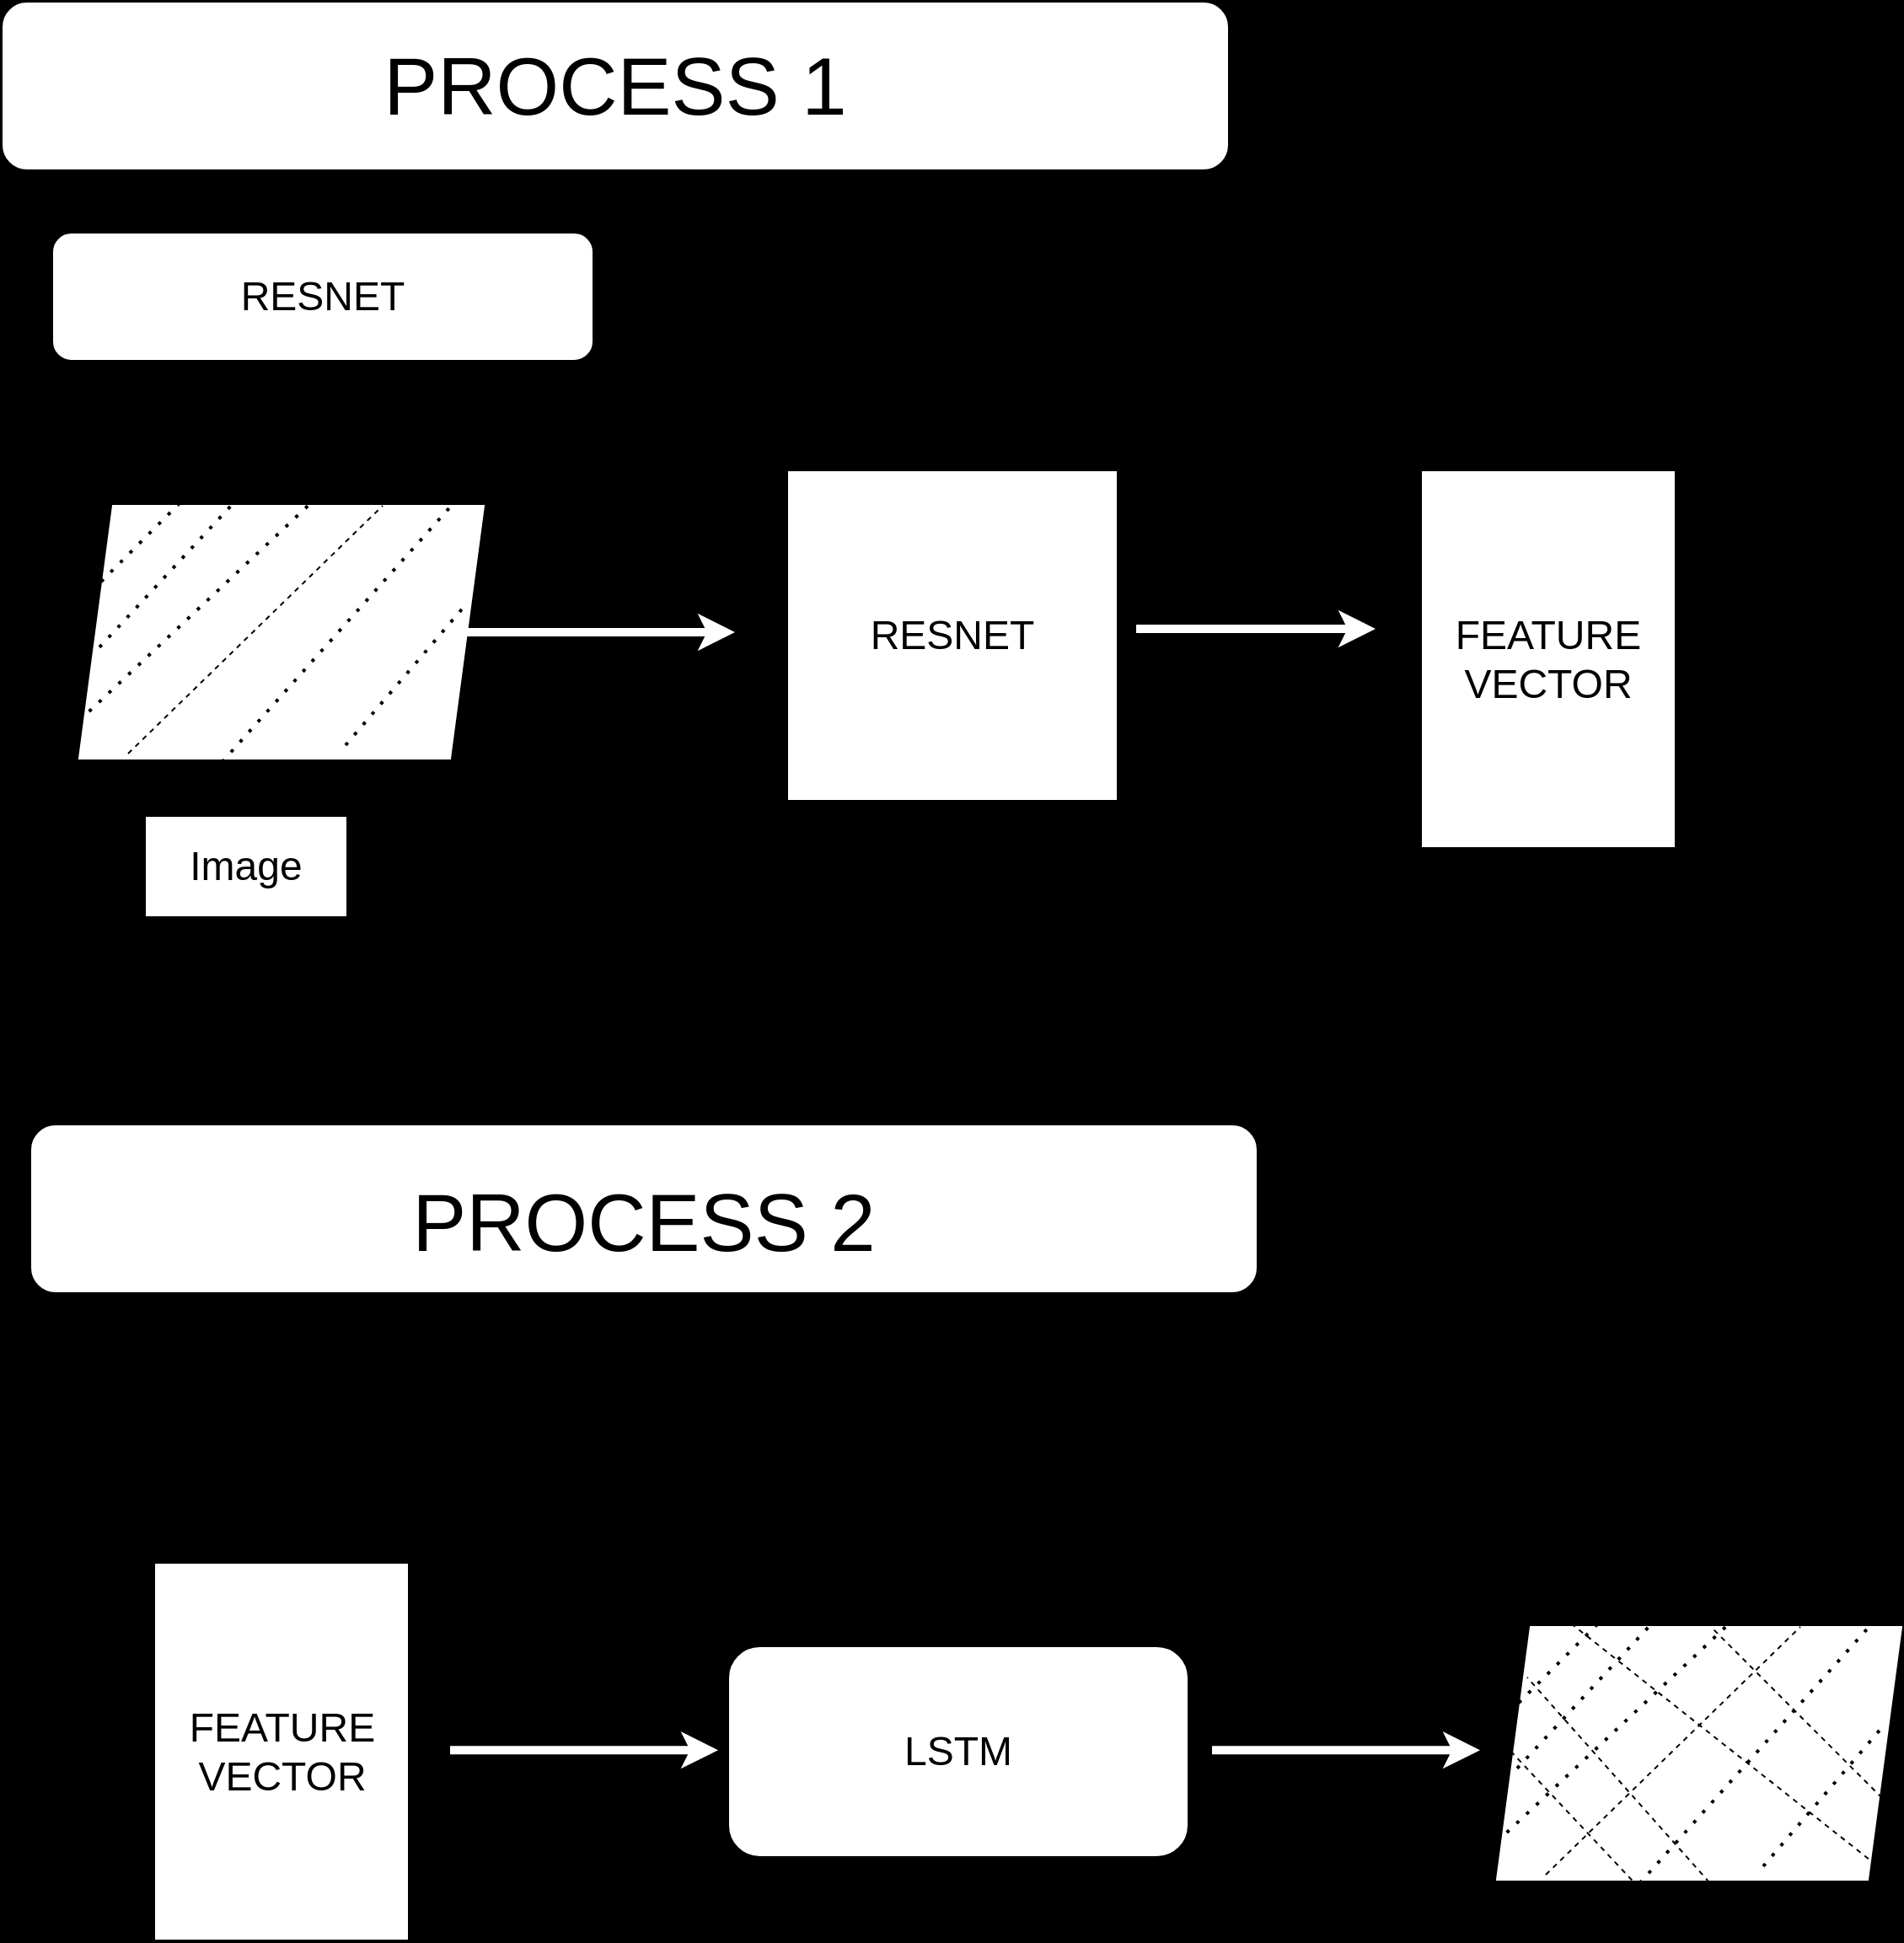 <mxfile version="24.4.9" type="github">
  <diagram name="Page-1" id="2EptJulOqEAfh9DK2MC_">
    <mxGraphModel dx="1996" dy="1251" grid="0" gridSize="10" guides="1" tooltips="1" connect="1" arrows="1" fold="1" page="1" pageScale="1" pageWidth="3300" pageHeight="4681" background="#000000" math="0" shadow="0">
      <root>
        <mxCell id="0" />
        <mxCell id="1" parent="0" />
        <mxCell id="3CH6JMSQk755Utm1HqRy-1" value="&lt;font style=&quot;font-size: 24px;&quot;&gt;RESNET&lt;/font&gt;" style="rounded=1;whiteSpace=wrap;html=1;" vertex="1" parent="1">
          <mxGeometry x="54" y="248" width="321" height="76" as="geometry" />
        </mxCell>
        <mxCell id="3CH6JMSQk755Utm1HqRy-2" value="&lt;font style=&quot;font-size: 48px;&quot;&gt;PROCESS 1&lt;/font&gt;" style="rounded=1;whiteSpace=wrap;html=1;" vertex="1" parent="1">
          <mxGeometry x="24" y="111" width="728" height="100" as="geometry" />
        </mxCell>
        <mxCell id="3CH6JMSQk755Utm1HqRy-29" value="" style="endArrow=classic;html=1;rounded=0;strokeColor=#FFFFFF;exitX=1;exitY=0.5;exitDx=0;exitDy=0;strokeWidth=5;" edge="1" parent="1" source="3CH6JMSQk755Utm1HqRy-22">
          <mxGeometry width="50" height="50" relative="1" as="geometry">
            <mxPoint x="399" y="530" as="sourcePoint" />
            <mxPoint x="459" y="485" as="targetPoint" />
            <Array as="points">
              <mxPoint x="429" y="485" />
            </Array>
          </mxGeometry>
        </mxCell>
        <mxCell id="3CH6JMSQk755Utm1HqRy-30" value="&lt;font style=&quot;font-size: 24px;&quot;&gt;RESNET&lt;/font&gt;" style="whiteSpace=wrap;html=1;aspect=fixed;" vertex="1" parent="1">
          <mxGeometry x="490" y="389" width="196" height="196" as="geometry" />
        </mxCell>
        <mxCell id="3CH6JMSQk755Utm1HqRy-32" value="&lt;font style=&quot;font-size: 24px;&quot;&gt;FEATURE VECTOR&lt;br&gt;&lt;/font&gt;" style="rounded=0;whiteSpace=wrap;html=1;" vertex="1" parent="1">
          <mxGeometry x="866" y="389" width="151" height="224" as="geometry" />
        </mxCell>
        <mxCell id="3CH6JMSQk755Utm1HqRy-33" value="" style="endArrow=classic;html=1;rounded=0;strokeColor=#FFFFFF;strokeWidth=5;" edge="1" parent="1">
          <mxGeometry width="50" height="50" relative="1" as="geometry">
            <mxPoint x="697" y="483" as="sourcePoint" />
            <mxPoint x="839" y="483" as="targetPoint" />
          </mxGeometry>
        </mxCell>
        <mxCell id="3CH6JMSQk755Utm1HqRy-34" value="&lt;font style=&quot;font-size: 72px;&quot;&gt;&lt;font style=&quot;font-size: 48px;&quot;&gt;PROCESS 2&lt;/font&gt;&lt;br&gt;&lt;/font&gt;" style="rounded=1;whiteSpace=wrap;html=1;" vertex="1" parent="1">
          <mxGeometry x="41" y="777" width="728" height="100" as="geometry" />
        </mxCell>
        <mxCell id="3CH6JMSQk755Utm1HqRy-35" value="&lt;font style=&quot;font-size: 24px;&quot;&gt;FEATURE VECTOR&lt;br&gt;&lt;/font&gt;" style="rounded=0;whiteSpace=wrap;html=1;" vertex="1" parent="1">
          <mxGeometry x="114.5" y="1037" width="151" height="224" as="geometry" />
        </mxCell>
        <mxCell id="3CH6JMSQk755Utm1HqRy-36" value="" style="endArrow=classic;html=1;rounded=0;strokeColor=#FFFFFF;exitX=1;exitY=0.5;exitDx=0;exitDy=0;strokeWidth=5;" edge="1" parent="1">
          <mxGeometry width="50" height="50" relative="1" as="geometry">
            <mxPoint x="290" y="1148.09" as="sourcePoint" />
            <mxPoint x="449" y="1148.09" as="targetPoint" />
            <Array as="points">
              <mxPoint x="419" y="1148.09" />
            </Array>
          </mxGeometry>
        </mxCell>
        <mxCell id="3CH6JMSQk755Utm1HqRy-37" value="&lt;font style=&quot;font-size: 24px;&quot;&gt;LSTM&lt;/font&gt;" style="rounded=1;whiteSpace=wrap;html=1;" vertex="1" parent="1">
          <mxGeometry x="455" y="1086.5" width="273" height="125" as="geometry" />
        </mxCell>
        <mxCell id="3CH6JMSQk755Utm1HqRy-38" value="" style="endArrow=classic;html=1;rounded=0;strokeColor=#FFFFFF;exitX=1;exitY=0.5;exitDx=0;exitDy=0;strokeWidth=5;" edge="1" parent="1">
          <mxGeometry width="50" height="50" relative="1" as="geometry">
            <mxPoint x="742" y="1148.09" as="sourcePoint" />
            <mxPoint x="901" y="1148.09" as="targetPoint" />
            <Array as="points">
              <mxPoint x="871" y="1148.09" />
            </Array>
          </mxGeometry>
        </mxCell>
        <mxCell id="3CH6JMSQk755Utm1HqRy-40" value="&lt;font style=&quot;font-size: 24px;&quot;&gt;Image&lt;/font&gt;" style="rounded=0;whiteSpace=wrap;html=1;" vertex="1" parent="1">
          <mxGeometry x="109" y="594" width="120" height="60" as="geometry" />
        </mxCell>
        <mxCell id="3CH6JMSQk755Utm1HqRy-46" value="" style="group" vertex="1" connectable="0" parent="1">
          <mxGeometry x="70" y="405" width="240" height="169" as="geometry" />
        </mxCell>
        <mxCell id="3CH6JMSQk755Utm1HqRy-22" value="" style="shape=parallelogram;perimeter=parallelogramPerimeter;whiteSpace=wrap;html=1;fixedSize=1;strokeColor=#FFFFFF;movable=1;resizable=1;rotatable=1;deletable=1;editable=1;locked=0;connectable=1;" vertex="1" parent="3CH6JMSQk755Utm1HqRy-46">
          <mxGeometry y="5" width="240" height="150" as="geometry" />
        </mxCell>
        <mxCell id="3CH6JMSQk755Utm1HqRy-23" value="" style="endArrow=none;dashed=1;html=1;dashPattern=1 3;strokeWidth=2;rounded=0;" edge="1" parent="3CH6JMSQk755Utm1HqRy-46">
          <mxGeometry width="50" height="50" relative="1" as="geometry">
            <mxPoint x="13" y="50" as="sourcePoint" />
            <mxPoint x="63" as="targetPoint" />
          </mxGeometry>
        </mxCell>
        <mxCell id="3CH6JMSQk755Utm1HqRy-24" value="" style="endArrow=none;dashed=1;html=1;dashPattern=1 3;strokeWidth=2;rounded=0;exitX=0.058;exitY=1.053;exitDx=0;exitDy=0;exitPerimeter=0;" edge="1" parent="3CH6JMSQk755Utm1HqRy-46">
          <mxGeometry width="50" height="50" relative="1" as="geometry">
            <mxPoint x="12.0" y="88.95" as="sourcePoint" />
            <mxPoint x="90" y="5" as="targetPoint" />
            <Array as="points" />
          </mxGeometry>
        </mxCell>
        <mxCell id="3CH6JMSQk755Utm1HqRy-25" value="" style="endArrow=none;dashed=1;html=1;dashPattern=1 3;strokeWidth=2;rounded=0;" edge="1" parent="3CH6JMSQk755Utm1HqRy-46">
          <mxGeometry width="50" height="50" relative="1" as="geometry">
            <mxPoint y="132.5" as="sourcePoint" />
            <mxPoint x="140" y="1" as="targetPoint" />
            <Array as="points" />
          </mxGeometry>
        </mxCell>
        <mxCell id="3CH6JMSQk755Utm1HqRy-26" value="" style="endArrow=none;dashed=1;html=1;rounded=0;entryX=0.75;entryY=0;entryDx=0;entryDy=0;" edge="1" parent="3CH6JMSQk755Utm1HqRy-46" target="3CH6JMSQk755Utm1HqRy-22">
          <mxGeometry width="50" height="50" relative="1" as="geometry">
            <mxPoint x="29" y="152" as="sourcePoint" />
            <mxPoint x="79" y="102" as="targetPoint" />
          </mxGeometry>
        </mxCell>
        <mxCell id="3CH6JMSQk755Utm1HqRy-27" value="" style="endArrow=none;dashed=1;html=1;dashPattern=1 3;strokeWidth=2;rounded=0;entryX=0.942;entryY=-0.04;entryDx=0;entryDy=0;entryPerimeter=0;" edge="1" parent="3CH6JMSQk755Utm1HqRy-46" target="3CH6JMSQk755Utm1HqRy-22">
          <mxGeometry width="50" height="50" relative="1" as="geometry">
            <mxPoint x="74" y="169" as="sourcePoint" />
            <mxPoint x="137" y="108" as="targetPoint" />
          </mxGeometry>
        </mxCell>
        <mxCell id="3CH6JMSQk755Utm1HqRy-28" value="" style="endArrow=none;dashed=1;html=1;dashPattern=1 3;strokeWidth=2;rounded=0;" edge="1" parent="3CH6JMSQk755Utm1HqRy-46">
          <mxGeometry width="50" height="50" relative="1" as="geometry">
            <mxPoint x="158" y="147" as="sourcePoint" />
            <mxPoint x="229" y="64" as="targetPoint" />
          </mxGeometry>
        </mxCell>
        <mxCell id="3CH6JMSQk755Utm1HqRy-48" value="" style="group" vertex="1" connectable="0" parent="1">
          <mxGeometry x="911" y="1070" width="240" height="169" as="geometry" />
        </mxCell>
        <mxCell id="3CH6JMSQk755Utm1HqRy-49" value="" style="shape=parallelogram;perimeter=parallelogramPerimeter;whiteSpace=wrap;html=1;fixedSize=1;strokeColor=#FFFFFF;movable=1;resizable=1;rotatable=1;deletable=1;editable=1;locked=0;connectable=1;" vertex="1" parent="3CH6JMSQk755Utm1HqRy-48">
          <mxGeometry y="5" width="240" height="150" as="geometry" />
        </mxCell>
        <mxCell id="3CH6JMSQk755Utm1HqRy-50" value="" style="endArrow=none;dashed=1;html=1;dashPattern=1 3;strokeWidth=2;rounded=0;" edge="1" parent="3CH6JMSQk755Utm1HqRy-48">
          <mxGeometry width="50" height="50" relative="1" as="geometry">
            <mxPoint x="13" y="50" as="sourcePoint" />
            <mxPoint x="63" as="targetPoint" />
          </mxGeometry>
        </mxCell>
        <mxCell id="3CH6JMSQk755Utm1HqRy-51" value="" style="endArrow=none;dashed=1;html=1;dashPattern=1 3;strokeWidth=2;rounded=0;exitX=0.058;exitY=1.053;exitDx=0;exitDy=0;exitPerimeter=0;" edge="1" parent="3CH6JMSQk755Utm1HqRy-48">
          <mxGeometry width="50" height="50" relative="1" as="geometry">
            <mxPoint x="12.0" y="88.95" as="sourcePoint" />
            <mxPoint x="90" y="5" as="targetPoint" />
            <Array as="points" />
          </mxGeometry>
        </mxCell>
        <mxCell id="3CH6JMSQk755Utm1HqRy-52" value="" style="endArrow=none;dashed=1;html=1;dashPattern=1 3;strokeWidth=2;rounded=0;" edge="1" parent="3CH6JMSQk755Utm1HqRy-48">
          <mxGeometry width="50" height="50" relative="1" as="geometry">
            <mxPoint y="132.5" as="sourcePoint" />
            <mxPoint x="140" y="1" as="targetPoint" />
            <Array as="points" />
          </mxGeometry>
        </mxCell>
        <mxCell id="3CH6JMSQk755Utm1HqRy-53" value="" style="endArrow=none;dashed=1;html=1;rounded=0;entryX=0.75;entryY=0;entryDx=0;entryDy=0;" edge="1" parent="3CH6JMSQk755Utm1HqRy-48" target="3CH6JMSQk755Utm1HqRy-49">
          <mxGeometry width="50" height="50" relative="1" as="geometry">
            <mxPoint x="29" y="152" as="sourcePoint" />
            <mxPoint x="79" y="102" as="targetPoint" />
          </mxGeometry>
        </mxCell>
        <mxCell id="3CH6JMSQk755Utm1HqRy-54" value="" style="endArrow=none;dashed=1;html=1;dashPattern=1 3;strokeWidth=2;rounded=0;entryX=0.942;entryY=-0.04;entryDx=0;entryDy=0;entryPerimeter=0;" edge="1" parent="3CH6JMSQk755Utm1HqRy-48" target="3CH6JMSQk755Utm1HqRy-49">
          <mxGeometry width="50" height="50" relative="1" as="geometry">
            <mxPoint x="74" y="169" as="sourcePoint" />
            <mxPoint x="137" y="108" as="targetPoint" />
          </mxGeometry>
        </mxCell>
        <mxCell id="3CH6JMSQk755Utm1HqRy-55" value="" style="endArrow=none;dashed=1;html=1;dashPattern=1 3;strokeWidth=2;rounded=0;" edge="1" parent="3CH6JMSQk755Utm1HqRy-48">
          <mxGeometry width="50" height="50" relative="1" as="geometry">
            <mxPoint x="158" y="147" as="sourcePoint" />
            <mxPoint x="229" y="64" as="targetPoint" />
          </mxGeometry>
        </mxCell>
        <mxCell id="3CH6JMSQk755Utm1HqRy-57" value="" style="endArrow=none;dashed=1;html=1;rounded=0;" edge="1" parent="3CH6JMSQk755Utm1HqRy-48">
          <mxGeometry width="50" height="50" relative="1" as="geometry">
            <mxPoint x="237" y="115" as="sourcePoint" />
            <mxPoint x="128" y="6" as="targetPoint" />
          </mxGeometry>
        </mxCell>
        <mxCell id="3CH6JMSQk755Utm1HqRy-58" value="" style="endArrow=none;dashed=1;html=1;rounded=0;entryX=1;entryY=1;entryDx=0;entryDy=0;" edge="1" parent="3CH6JMSQk755Utm1HqRy-48" target="3CH6JMSQk755Utm1HqRy-49">
          <mxGeometry width="50" height="50" relative="1" as="geometry">
            <mxPoint x="44" y="3" as="sourcePoint" />
            <mxPoint x="134" y="79" as="targetPoint" />
          </mxGeometry>
        </mxCell>
        <mxCell id="3CH6JMSQk755Utm1HqRy-59" value="" style="endArrow=none;dashed=1;html=1;rounded=0;" edge="1" parent="3CH6JMSQk755Utm1HqRy-48">
          <mxGeometry width="50" height="50" relative="1" as="geometry">
            <mxPoint x="138" y="170" as="sourcePoint" />
            <mxPoint x="18" y="35" as="targetPoint" />
          </mxGeometry>
        </mxCell>
        <mxCell id="3CH6JMSQk755Utm1HqRy-60" value="" style="endArrow=none;dashed=1;html=1;rounded=0;entryX=0.334;entryY=1.002;entryDx=0;entryDy=0;entryPerimeter=0;" edge="1" parent="3CH6JMSQk755Utm1HqRy-48" target="3CH6JMSQk755Utm1HqRy-49">
          <mxGeometry width="50" height="50" relative="1" as="geometry">
            <mxPoint y="70" as="sourcePoint" />
            <mxPoint x="93" y="110" as="targetPoint" />
          </mxGeometry>
        </mxCell>
      </root>
    </mxGraphModel>
  </diagram>
</mxfile>
